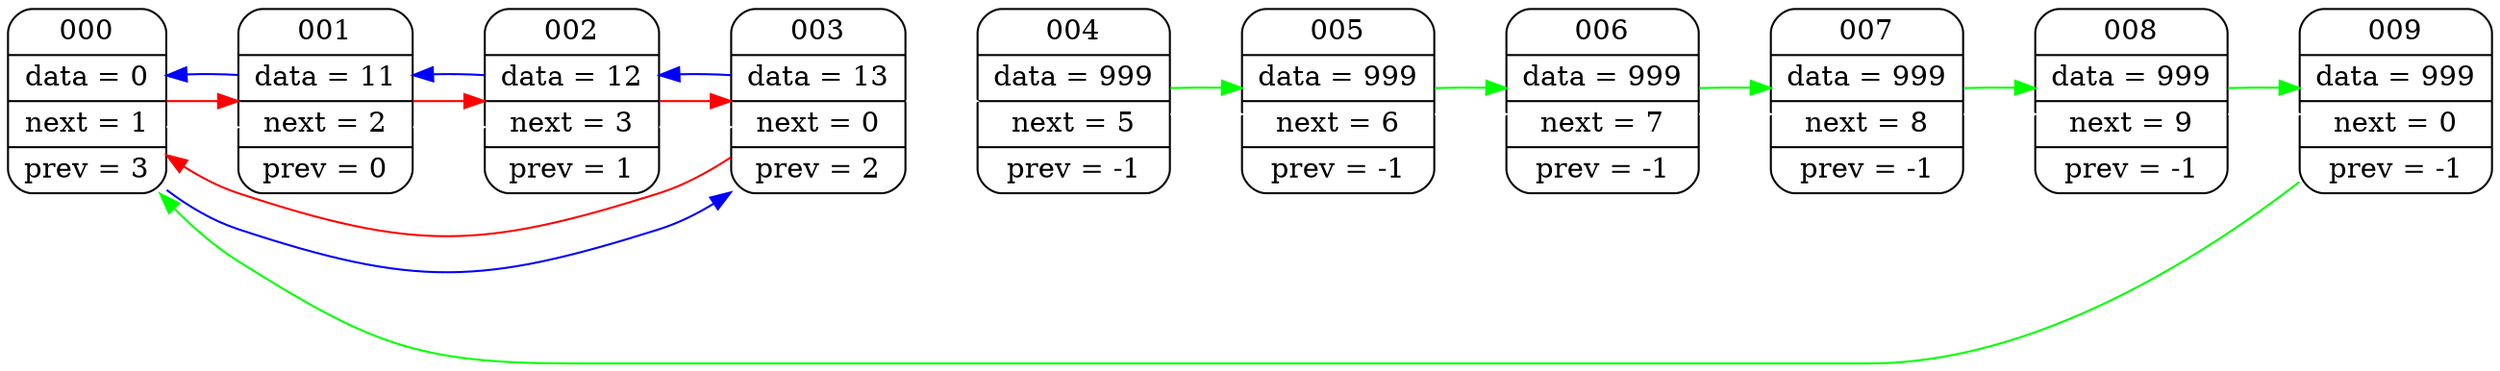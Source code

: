 digraph
{
rankdir = "LR";
node000 [shape=Mrecord; label = "  000 | data =   0 | next =   1 | prev =   3  "];
node001 [shape=Mrecord; label = "  001 | data =  11 | next =   2 | prev =   0  "];
node002 [shape=Mrecord; label = "  002 | data =  12 | next =   3 | prev =   1  "];
node003 [shape=Mrecord; label = "  003 | data =  13 | next =   0 | prev =   2  "];
node004 [shape=Mrecord; label = "  004 | data = 999 | next =   5 | prev =  -1  "];
node005 [shape=Mrecord; label = "  005 | data = 999 | next =   6 | prev =  -1  "];
node006 [shape=Mrecord; label = "  006 | data = 999 | next =   7 | prev =  -1  "];
node007 [shape=Mrecord; label = "  007 | data = 999 | next =   8 | prev =  -1  "];
node008 [shape=Mrecord; label = "  008 | data = 999 | next =   9 | prev =  -1  "];
node009 [shape=Mrecord; label = "  009 | data = 999 | next =   0 | prev =  -1  "];

node000 -> node001 [ weight=1000; color=white; ];
node001 -> node002 [ weight=1000; color=white; ];
node002 -> node003 [ weight=1000; color=white; ];
node003 -> node004 [ weight=1000; color=white; ];
node004 -> node005 [ weight=1000; color=white; ];
node005 -> node006 [ weight=1000; color=white; ];
node006 -> node007 [ weight=1000; color=white; ];
node007 -> node008 [ weight=1000; color=white; ];
node008 -> node009 [ weight=1000; color=white; ];
node000 -> node001 [ color=red; ]

node000 -> node003 [ color=blue; ]
node001 -> node002 [ color=red; ]

node001 -> node000 [ color=blue; ]
node002 -> node003 [ color=red; ]

node002 -> node001 [ color=blue; ]
node003 -> node000 [ color=red; ]

node003 -> node002 [ color=blue; ]
node004 -> node005 [ color=green; ]

node005 -> node006 [ color=green; ]

node006 -> node007 [ color=green; ]

node007 -> node008 [ color=green; ]

node008 -> node009 [ color=green; ]

node009 -> node000 [ color=green; ]

}
